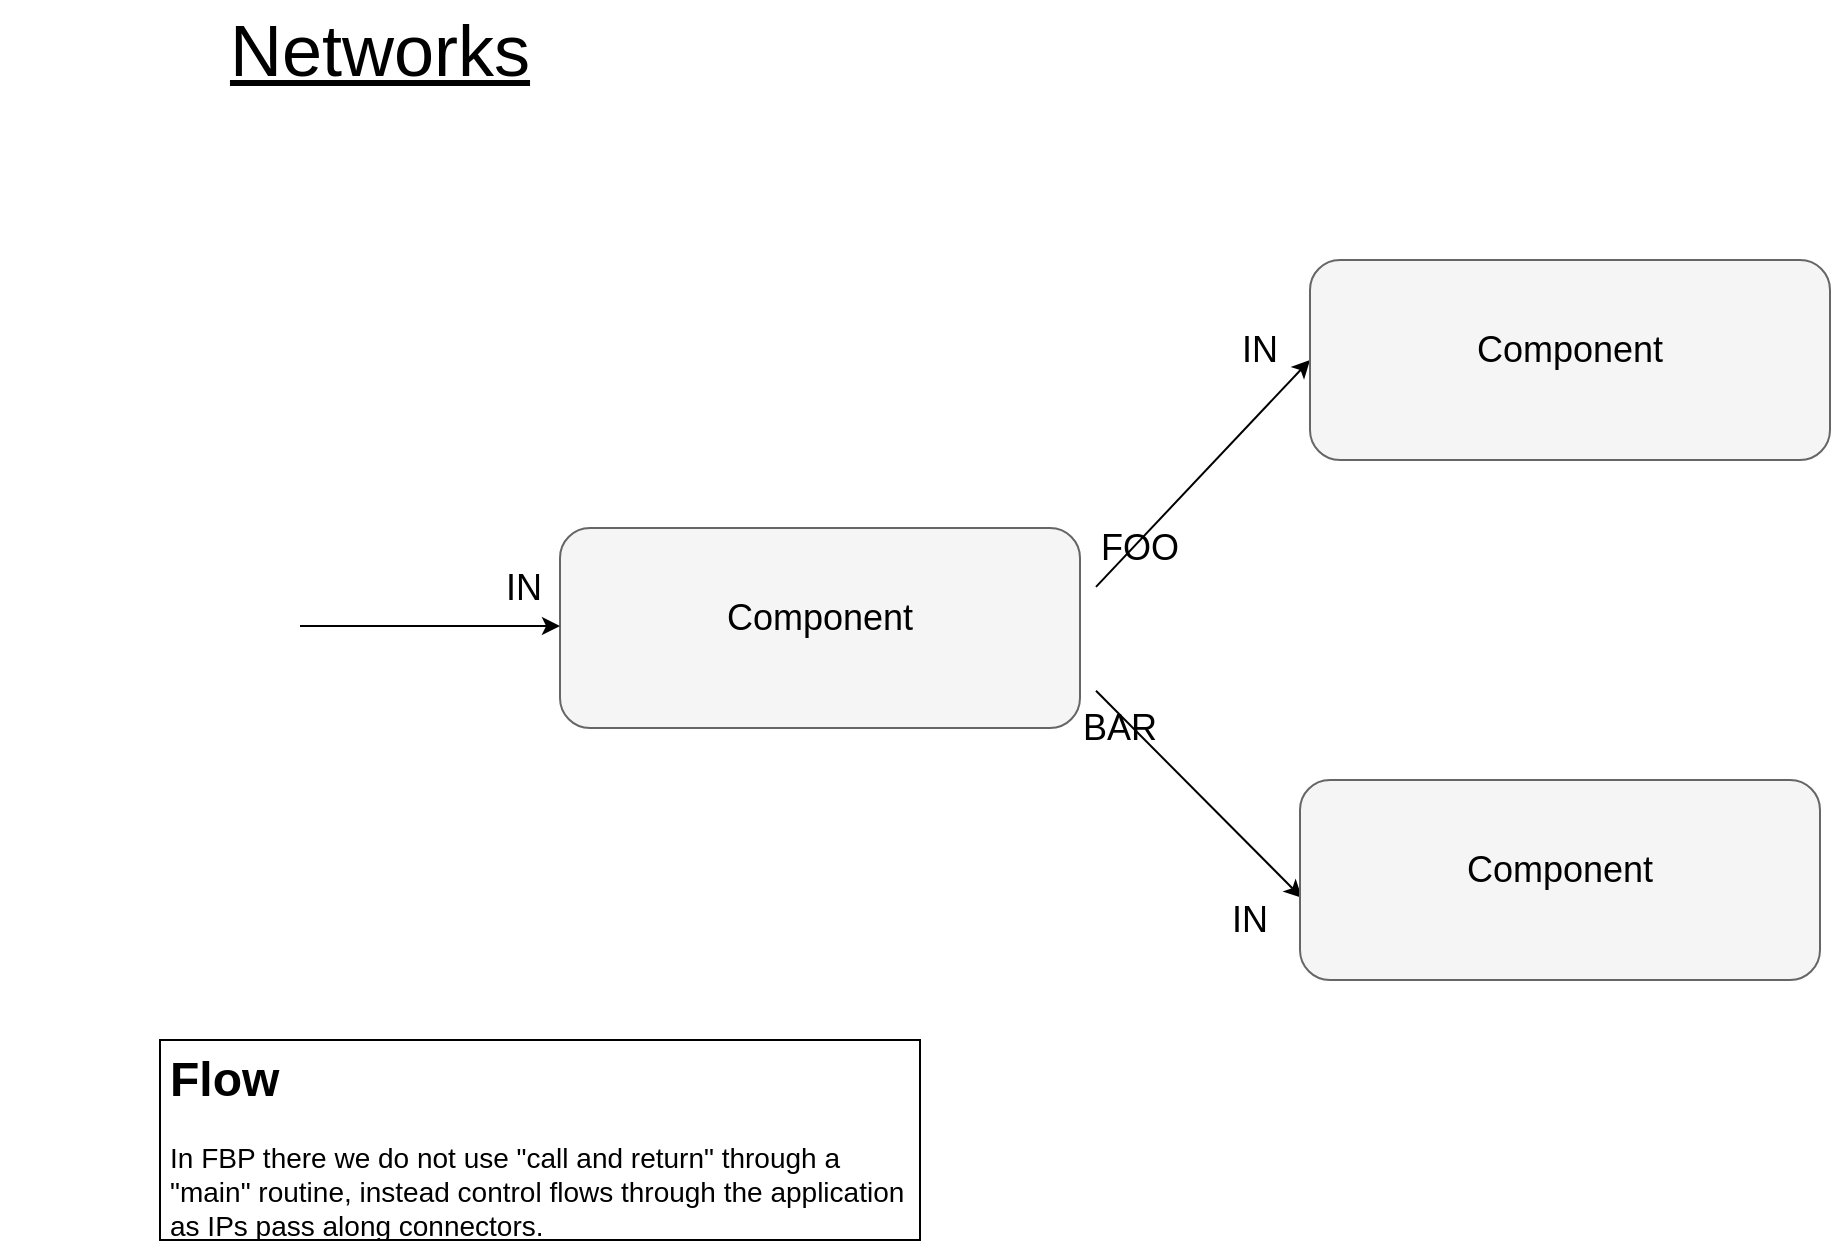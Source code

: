 <mxfile version="15.2.7" type="device"><diagram id="pIPsm4GlIxP3lxrkQ7yz" name="Page-1"><mxGraphModel dx="1301" dy="976" grid="1" gridSize="10" guides="1" tooltips="1" connect="1" arrows="1" fold="1" page="1" pageScale="1" pageWidth="1169" pageHeight="827" math="0" shadow="0"><root><mxCell id="0"/><mxCell id="1" parent="0"/><mxCell id="n2GA6gr7bUOj5_QZzzGj-1" value="" style="rounded=1;whiteSpace=wrap;html=1;fillColor=#f5f5f5;strokeColor=#666666;fontColor=#333333;" vertex="1" parent="1"><mxGeometry x="310" y="314" width="260" height="100" as="geometry"/></mxCell><mxCell id="n2GA6gr7bUOj5_QZzzGj-2" value="" style="endArrow=classic;html=1;" edge="1" parent="1"><mxGeometry width="50" height="50" relative="1" as="geometry"><mxPoint x="180" y="363" as="sourcePoint"/><mxPoint x="310" y="363" as="targetPoint"/></mxGeometry></mxCell><mxCell id="n2GA6gr7bUOj5_QZzzGj-3" value="&lt;font style=&quot;font-size: 18px&quot;&gt;Component&lt;/font&gt;" style="text;html=1;strokeColor=none;fillColor=none;align=center;verticalAlign=middle;whiteSpace=wrap;rounded=0;" vertex="1" parent="1"><mxGeometry x="385" y="334" width="110" height="50" as="geometry"/></mxCell><mxCell id="n2GA6gr7bUOj5_QZzzGj-4" value="&lt;font style=&quot;font-size: 18px&quot;&gt;IN&lt;/font&gt;" style="text;html=1;strokeColor=none;fillColor=none;align=center;verticalAlign=middle;whiteSpace=wrap;rounded=0;" vertex="1" parent="1"><mxGeometry x="262" y="334" width="60" height="20" as="geometry"/></mxCell><mxCell id="n2GA6gr7bUOj5_QZzzGj-5" value="" style="endArrow=classic;html=1;entryX=0;entryY=0.5;entryDx=0;entryDy=0;" edge="1" parent="1" target="n2GA6gr7bUOj5_QZzzGj-9"><mxGeometry width="50" height="50" relative="1" as="geometry"><mxPoint x="578" y="343.41" as="sourcePoint"/><mxPoint x="668" y="343.41" as="targetPoint"/></mxGeometry></mxCell><mxCell id="n2GA6gr7bUOj5_QZzzGj-6" value="&lt;font style=&quot;font-size: 18px&quot;&gt;FOO&lt;/font&gt;" style="text;html=1;strokeColor=none;fillColor=none;align=center;verticalAlign=middle;whiteSpace=wrap;rounded=0;" vertex="1" parent="1"><mxGeometry x="570" y="314" width="60" height="20" as="geometry"/></mxCell><mxCell id="n2GA6gr7bUOj5_QZzzGj-7" value="" style="endArrow=classic;html=1;entryX=0.004;entryY=0.59;entryDx=0;entryDy=0;entryPerimeter=0;" edge="1" parent="1" target="n2GA6gr7bUOj5_QZzzGj-12"><mxGeometry width="50" height="50" relative="1" as="geometry"><mxPoint x="578" y="395.41" as="sourcePoint"/><mxPoint x="668" y="395.41" as="targetPoint"/></mxGeometry></mxCell><mxCell id="n2GA6gr7bUOj5_QZzzGj-8" value="&lt;font style=&quot;font-size: 18px&quot;&gt;BAR&lt;/font&gt;" style="text;html=1;strokeColor=none;fillColor=none;align=center;verticalAlign=middle;whiteSpace=wrap;rounded=0;" vertex="1" parent="1"><mxGeometry x="560" y="404" width="60" height="20" as="geometry"/></mxCell><mxCell id="n2GA6gr7bUOj5_QZzzGj-9" value="" style="rounded=1;whiteSpace=wrap;html=1;fillColor=#f5f5f5;strokeColor=#666666;fontColor=#333333;" vertex="1" parent="1"><mxGeometry x="685" y="180" width="260" height="100" as="geometry"/></mxCell><mxCell id="n2GA6gr7bUOj5_QZzzGj-10" value="&lt;font style=&quot;font-size: 18px&quot;&gt;Component&lt;/font&gt;" style="text;html=1;strokeColor=none;fillColor=none;align=center;verticalAlign=middle;whiteSpace=wrap;rounded=0;" vertex="1" parent="1"><mxGeometry x="760" y="200" width="110" height="50" as="geometry"/></mxCell><mxCell id="n2GA6gr7bUOj5_QZzzGj-11" value="&lt;font style=&quot;font-size: 18px&quot;&gt;IN&lt;/font&gt;" style="text;html=1;strokeColor=none;fillColor=none;align=center;verticalAlign=middle;whiteSpace=wrap;rounded=0;" vertex="1" parent="1"><mxGeometry x="630" y="215" width="60" height="20" as="geometry"/></mxCell><mxCell id="n2GA6gr7bUOj5_QZzzGj-12" value="" style="rounded=1;whiteSpace=wrap;html=1;fillColor=#f5f5f5;strokeColor=#666666;fontColor=#333333;" vertex="1" parent="1"><mxGeometry x="680" y="440" width="260" height="100" as="geometry"/></mxCell><mxCell id="n2GA6gr7bUOj5_QZzzGj-13" value="&lt;font style=&quot;font-size: 18px&quot;&gt;Component&lt;/font&gt;" style="text;html=1;strokeColor=none;fillColor=none;align=center;verticalAlign=middle;whiteSpace=wrap;rounded=0;" vertex="1" parent="1"><mxGeometry x="755" y="460" width="110" height="50" as="geometry"/></mxCell><mxCell id="n2GA6gr7bUOj5_QZzzGj-14" value="&lt;font style=&quot;font-size: 18px&quot;&gt;IN&lt;/font&gt;" style="text;html=1;strokeColor=none;fillColor=none;align=center;verticalAlign=middle;whiteSpace=wrap;rounded=0;" vertex="1" parent="1"><mxGeometry x="625" y="500" width="60" height="20" as="geometry"/></mxCell><mxCell id="n2GA6gr7bUOj5_QZzzGj-15" value="&lt;span style=&quot;font-size: 36px&quot;&gt;&lt;u&gt;Networks&lt;/u&gt;&lt;/span&gt;" style="text;html=1;strokeColor=none;fillColor=none;align=center;verticalAlign=middle;whiteSpace=wrap;rounded=0;" vertex="1" parent="1"><mxGeometry x="30" y="50" width="380" height="50" as="geometry"/></mxCell><mxCell id="n2GA6gr7bUOj5_QZzzGj-16" value="&lt;h1&gt;Flow&lt;/h1&gt;&lt;p&gt;&lt;font style=&quot;font-size: 14px&quot;&gt;In FBP there we do not use &quot;call and return&quot; through a &quot;main&quot; routine, instead control flows through the application as IPs pass along connectors.&lt;/font&gt;&lt;/p&gt;" style="text;html=1;strokeColor=default;fillColor=none;spacing=5;spacingTop=-20;whiteSpace=wrap;overflow=hidden;rounded=0;" vertex="1" parent="1"><mxGeometry x="110" y="570" width="380" height="100" as="geometry"/></mxCell></root></mxGraphModel></diagram></mxfile>